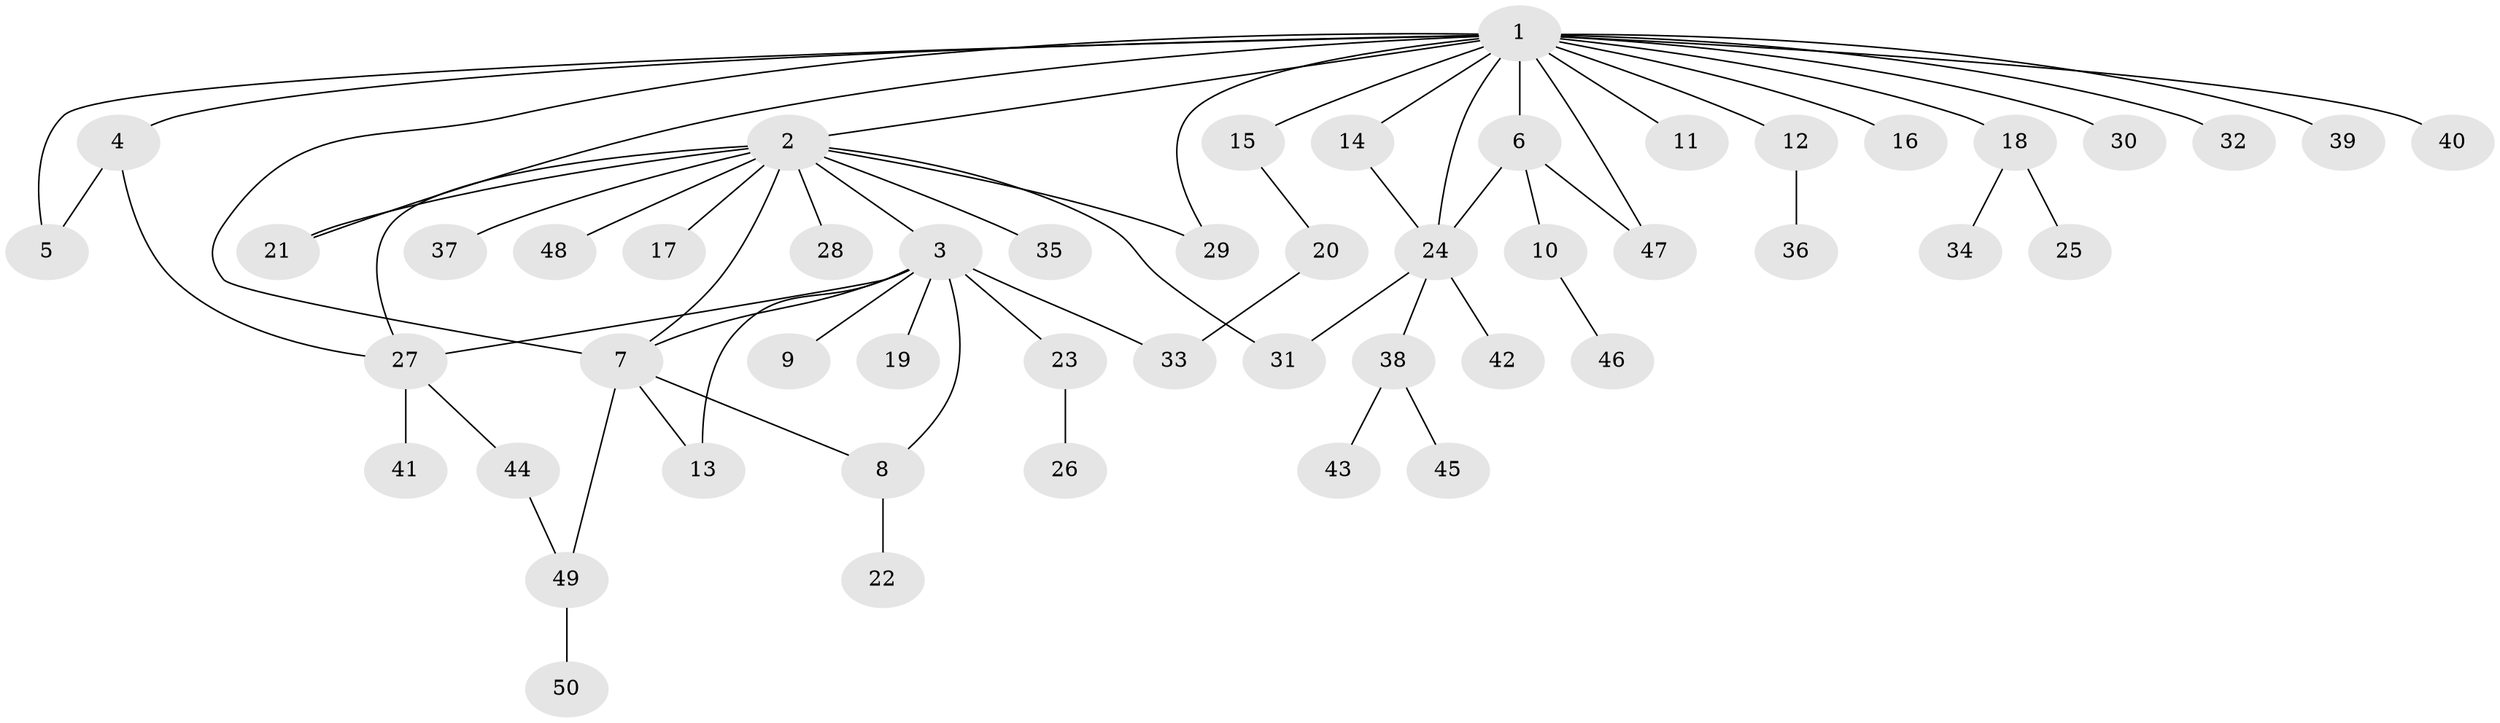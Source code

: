 // coarse degree distribution, {16: 0.02857142857142857, 10: 0.02857142857142857, 8: 0.02857142857142857, 2: 0.22857142857142856, 3: 0.02857142857142857, 4: 0.02857142857142857, 1: 0.5714285714285714, 6: 0.02857142857142857, 5: 0.02857142857142857}
// Generated by graph-tools (version 1.1) at 2025/41/03/06/25 10:41:44]
// undirected, 50 vertices, 64 edges
graph export_dot {
graph [start="1"]
  node [color=gray90,style=filled];
  1;
  2;
  3;
  4;
  5;
  6;
  7;
  8;
  9;
  10;
  11;
  12;
  13;
  14;
  15;
  16;
  17;
  18;
  19;
  20;
  21;
  22;
  23;
  24;
  25;
  26;
  27;
  28;
  29;
  30;
  31;
  32;
  33;
  34;
  35;
  36;
  37;
  38;
  39;
  40;
  41;
  42;
  43;
  44;
  45;
  46;
  47;
  48;
  49;
  50;
  1 -- 2;
  1 -- 4;
  1 -- 5;
  1 -- 6;
  1 -- 7;
  1 -- 11;
  1 -- 12;
  1 -- 14;
  1 -- 15;
  1 -- 16;
  1 -- 18;
  1 -- 21;
  1 -- 24;
  1 -- 29;
  1 -- 30;
  1 -- 32;
  1 -- 39;
  1 -- 40;
  1 -- 47;
  2 -- 3;
  2 -- 7;
  2 -- 17;
  2 -- 21;
  2 -- 27;
  2 -- 28;
  2 -- 29;
  2 -- 31;
  2 -- 35;
  2 -- 37;
  2 -- 48;
  3 -- 7;
  3 -- 8;
  3 -- 9;
  3 -- 13;
  3 -- 19;
  3 -- 23;
  3 -- 27;
  3 -- 33;
  4 -- 5;
  4 -- 27;
  6 -- 10;
  6 -- 24;
  6 -- 47;
  7 -- 8;
  7 -- 13;
  7 -- 49;
  8 -- 22;
  10 -- 46;
  12 -- 36;
  14 -- 24;
  15 -- 20;
  18 -- 25;
  18 -- 34;
  20 -- 33;
  23 -- 26;
  24 -- 31;
  24 -- 38;
  24 -- 42;
  27 -- 41;
  27 -- 44;
  38 -- 43;
  38 -- 45;
  44 -- 49;
  49 -- 50;
}
